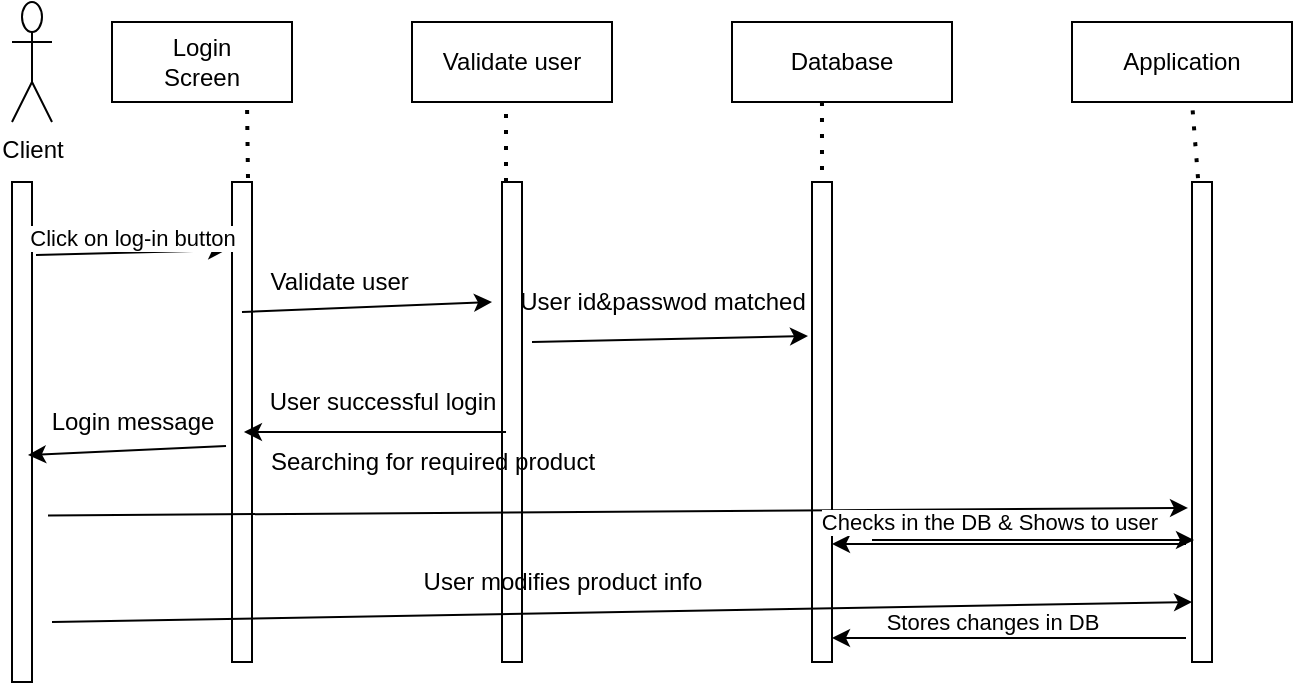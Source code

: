 <mxfile version="14.4.4" type="device"><diagram id="vpcxyDM5hsSJ2mDVrNEy" name="Page-1"><mxGraphModel dx="1718" dy="482" grid="1" gridSize="10" guides="1" tooltips="1" connect="1" arrows="1" fold="1" page="1" pageScale="1" pageWidth="850" pageHeight="1100" math="0" shadow="0"><root><mxCell id="0"/><mxCell id="1" parent="0"/><mxCell id="G1lzK03-ovbxPJNTgX-C-1" value="Client" style="shape=umlActor;verticalLabelPosition=bottom;verticalAlign=top;html=1;outlineConnect=0;" parent="1" vertex="1"><mxGeometry x="-760" y="190" width="20" height="60" as="geometry"/></mxCell><mxCell id="G1lzK03-ovbxPJNTgX-C-2" value="" style="html=1;points=[];perimeter=orthogonalPerimeter;" parent="1" vertex="1"><mxGeometry x="-760" y="280" width="10" height="250" as="geometry"/></mxCell><mxCell id="G1lzK03-ovbxPJNTgX-C-3" value="Login&lt;br&gt;Screen" style="rounded=0;whiteSpace=wrap;html=1;" parent="1" vertex="1"><mxGeometry x="-710" y="200" width="90" height="40" as="geometry"/></mxCell><mxCell id="G1lzK03-ovbxPJNTgX-C-4" value="Validate user" style="rounded=0;whiteSpace=wrap;html=1;" parent="1" vertex="1"><mxGeometry x="-560" y="200" width="100" height="40" as="geometry"/></mxCell><mxCell id="G1lzK03-ovbxPJNTgX-C-5" value="Database" style="rounded=0;whiteSpace=wrap;html=1;" parent="1" vertex="1"><mxGeometry x="-400" y="200" width="110" height="40" as="geometry"/></mxCell><mxCell id="G1lzK03-ovbxPJNTgX-C-6" value="" style="html=1;points=[];perimeter=orthogonalPerimeter;" parent="1" vertex="1"><mxGeometry x="-650" y="280" width="10" height="240" as="geometry"/></mxCell><mxCell id="G1lzK03-ovbxPJNTgX-C-7" value="" style="html=1;points=[];perimeter=orthogonalPerimeter;" parent="1" vertex="1"><mxGeometry x="-515" y="280" width="10" height="240" as="geometry"/></mxCell><mxCell id="G1lzK03-ovbxPJNTgX-C-8" value="" style="html=1;points=[];perimeter=orthogonalPerimeter;" parent="1" vertex="1"><mxGeometry x="-360" y="280" width="10" height="240" as="geometry"/></mxCell><mxCell id="G1lzK03-ovbxPJNTgX-C-11" value="Application" style="rounded=0;whiteSpace=wrap;html=1;" parent="1" vertex="1"><mxGeometry x="-230" y="200" width="110" height="40" as="geometry"/></mxCell><mxCell id="JNNaygJgigCiADPIJVBi-2" value="" style="endArrow=classic;html=1;entryX=-0.3;entryY=0.142;entryDx=0;entryDy=0;entryPerimeter=0;exitX=1.2;exitY=0.146;exitDx=0;exitDy=0;exitPerimeter=0;" edge="1" parent="1" source="G1lzK03-ovbxPJNTgX-C-2" target="G1lzK03-ovbxPJNTgX-C-6"><mxGeometry width="50" height="50" relative="1" as="geometry"><mxPoint x="-750" y="350" as="sourcePoint"/><mxPoint x="-700" y="300" as="targetPoint"/></mxGeometry></mxCell><mxCell id="JNNaygJgigCiADPIJVBi-3" value="Click on log-in button" style="edgeLabel;html=1;align=center;verticalAlign=middle;resizable=0;points=[];" vertex="1" connectable="0" parent="JNNaygJgigCiADPIJVBi-2"><mxGeometry x="-0.619" y="8" relative="1" as="geometry"><mxPoint x="30.08" as="offset"/></mxGeometry></mxCell><mxCell id="JNNaygJgigCiADPIJVBi-4" value="" style="endArrow=classic;html=1;exitX=0.5;exitY=0.271;exitDx=0;exitDy=0;exitPerimeter=0;" edge="1" parent="1" source="G1lzK03-ovbxPJNTgX-C-6"><mxGeometry width="50" height="50" relative="1" as="geometry"><mxPoint x="-620" y="350" as="sourcePoint"/><mxPoint x="-520" y="340" as="targetPoint"/></mxGeometry></mxCell><mxCell id="JNNaygJgigCiADPIJVBi-5" value="Validate user&amp;nbsp;" style="text;html=1;align=center;verticalAlign=middle;resizable=0;points=[];autosize=1;" vertex="1" parent="1"><mxGeometry x="-640" y="320" width="90" height="20" as="geometry"/></mxCell><mxCell id="JNNaygJgigCiADPIJVBi-6" value="" style="endArrow=classic;html=1;entryX=-0.2;entryY=0.321;entryDx=0;entryDy=0;entryPerimeter=0;" edge="1" parent="1" target="G1lzK03-ovbxPJNTgX-C-8"><mxGeometry width="50" height="50" relative="1" as="geometry"><mxPoint x="-500" y="360" as="sourcePoint"/><mxPoint x="-350" y="320" as="targetPoint"/></mxGeometry></mxCell><mxCell id="JNNaygJgigCiADPIJVBi-7" value="User id&amp;amp;passwod matched" style="text;html=1;align=center;verticalAlign=middle;resizable=0;points=[];autosize=1;" vertex="1" parent="1"><mxGeometry x="-515" y="330" width="160" height="20" as="geometry"/></mxCell><mxCell id="JNNaygJgigCiADPIJVBi-10" value="" style="endArrow=classic;html=1;entryX=1;entryY=0.496;entryDx=0;entryDy=0;entryPerimeter=0;" edge="1" parent="1" source="JNNaygJgigCiADPIJVBi-11" target="G1lzK03-ovbxPJNTgX-C-6"><mxGeometry width="50" height="50" relative="1" as="geometry"><mxPoint x="-520" y="400" as="sourcePoint"/><mxPoint x="-350" y="320" as="targetPoint"/></mxGeometry></mxCell><mxCell id="JNNaygJgigCiADPIJVBi-11" value="User successful login" style="text;html=1;align=center;verticalAlign=middle;resizable=0;points=[];autosize=1;" vertex="1" parent="1"><mxGeometry x="-640" y="380" width="130" height="20" as="geometry"/></mxCell><mxCell id="JNNaygJgigCiADPIJVBi-12" value="" style="endArrow=classic;html=1;entryX=-0.031;entryY=1.25;entryDx=0;entryDy=0;entryPerimeter=0;exitX=0.977;exitY=1.25;exitDx=0;exitDy=0;exitPerimeter=0;" edge="1" parent="1" source="JNNaygJgigCiADPIJVBi-11" target="JNNaygJgigCiADPIJVBi-11"><mxGeometry width="50" height="50" relative="1" as="geometry"><mxPoint x="-560" y="450" as="sourcePoint"/><mxPoint x="-640" y="399.04" as="targetPoint"/></mxGeometry></mxCell><mxCell id="JNNaygJgigCiADPIJVBi-13" value="" style="endArrow=classic;html=1;exitX=-0.3;exitY=0.55;exitDx=0;exitDy=0;exitPerimeter=0;entryX=0.8;entryY=0.546;entryDx=0;entryDy=0;entryPerimeter=0;" edge="1" parent="1" source="G1lzK03-ovbxPJNTgX-C-6" target="G1lzK03-ovbxPJNTgX-C-2"><mxGeometry width="50" height="50" relative="1" as="geometry"><mxPoint x="-400" y="370" as="sourcePoint"/><mxPoint x="-350" y="320" as="targetPoint"/></mxGeometry></mxCell><mxCell id="JNNaygJgigCiADPIJVBi-14" value="Login message" style="text;html=1;align=center;verticalAlign=middle;resizable=0;points=[];autosize=1;" vertex="1" parent="1"><mxGeometry x="-750" y="390" width="100" height="20" as="geometry"/></mxCell><mxCell id="JNNaygJgigCiADPIJVBi-15" value="" style="html=1;points=[];perimeter=orthogonalPerimeter;" vertex="1" parent="1"><mxGeometry x="-170" y="280" width="10" height="240" as="geometry"/></mxCell><mxCell id="JNNaygJgigCiADPIJVBi-16" value="" style="endArrow=classic;html=1;exitX=1.8;exitY=0.667;exitDx=0;exitDy=0;exitPerimeter=0;entryX=-0.2;entryY=0.679;entryDx=0;entryDy=0;entryPerimeter=0;" edge="1" parent="1" source="G1lzK03-ovbxPJNTgX-C-2" target="JNNaygJgigCiADPIJVBi-15"><mxGeometry width="50" height="50" relative="1" as="geometry"><mxPoint x="-400" y="500" as="sourcePoint"/><mxPoint x="-350" y="450" as="targetPoint"/></mxGeometry></mxCell><mxCell id="JNNaygJgigCiADPIJVBi-17" value="Searching for required product" style="text;html=1;align=center;verticalAlign=middle;resizable=0;points=[];autosize=1;" vertex="1" parent="1"><mxGeometry x="-640" y="410" width="180" height="20" as="geometry"/></mxCell><mxCell id="JNNaygJgigCiADPIJVBi-19" value="" style="endArrow=classic;html=1;exitX=-0.3;exitY=0.754;exitDx=0;exitDy=0;exitPerimeter=0;" edge="1" parent="1" source="JNNaygJgigCiADPIJVBi-15"><mxGeometry width="50" height="50" relative="1" as="geometry"><mxPoint x="-190" y="470" as="sourcePoint"/><mxPoint x="-350" y="461" as="targetPoint"/></mxGeometry></mxCell><mxCell id="JNNaygJgigCiADPIJVBi-20" value="Checks in the DB &amp;amp; Shows to user&amp;nbsp;" style="edgeLabel;html=1;align=center;verticalAlign=middle;resizable=0;points=[];" vertex="1" connectable="0" parent="JNNaygJgigCiADPIJVBi-19"><mxGeometry x="0.582" y="-8" relative="1" as="geometry"><mxPoint x="43" y="-2.99" as="offset"/></mxGeometry></mxCell><mxCell id="JNNaygJgigCiADPIJVBi-22" value="" style="endArrow=classic;html=1;entryX=0.1;entryY=0.746;entryDx=0;entryDy=0;entryPerimeter=0;" edge="1" parent="1" target="JNNaygJgigCiADPIJVBi-15"><mxGeometry width="50" height="50" relative="1" as="geometry"><mxPoint x="-330" y="459" as="sourcePoint"/><mxPoint x="-350" y="450" as="targetPoint"/></mxGeometry></mxCell><mxCell id="JNNaygJgigCiADPIJVBi-23" value="" style="endArrow=classic;html=1;" edge="1" parent="1"><mxGeometry width="50" height="50" relative="1" as="geometry"><mxPoint x="-740" y="500" as="sourcePoint"/><mxPoint x="-170" y="490" as="targetPoint"/></mxGeometry></mxCell><mxCell id="JNNaygJgigCiADPIJVBi-24" value="User modifies product info" style="text;html=1;align=center;verticalAlign=middle;resizable=0;points=[];autosize=1;" vertex="1" parent="1"><mxGeometry x="-560" y="470" width="150" height="20" as="geometry"/></mxCell><mxCell id="JNNaygJgigCiADPIJVBi-26" value="" style="endArrow=classic;html=1;exitX=-0.3;exitY=0.95;exitDx=0;exitDy=0;exitPerimeter=0;entryX=1;entryY=0.95;entryDx=0;entryDy=0;entryPerimeter=0;" edge="1" parent="1" source="JNNaygJgigCiADPIJVBi-15" target="G1lzK03-ovbxPJNTgX-C-8"><mxGeometry width="50" height="50" relative="1" as="geometry"><mxPoint x="-400" y="500" as="sourcePoint"/><mxPoint x="-350" y="450" as="targetPoint"/></mxGeometry></mxCell><mxCell id="JNNaygJgigCiADPIJVBi-27" value="Stores changes in DB" style="edgeLabel;html=1;align=center;verticalAlign=middle;resizable=0;points=[];" vertex="1" connectable="0" parent="JNNaygJgigCiADPIJVBi-26"><mxGeometry x="0.424" y="-7" relative="1" as="geometry"><mxPoint x="29" y="-1" as="offset"/></mxGeometry></mxCell><mxCell id="JNNaygJgigCiADPIJVBi-28" value="" style="endArrow=none;dashed=1;html=1;dashPattern=1 3;strokeWidth=2;exitX=0.409;exitY=1;exitDx=0;exitDy=0;exitPerimeter=0;" edge="1" parent="1" source="G1lzK03-ovbxPJNTgX-C-5"><mxGeometry width="50" height="50" relative="1" as="geometry"><mxPoint x="-400" y="410" as="sourcePoint"/><mxPoint x="-355" y="280" as="targetPoint"/></mxGeometry></mxCell><mxCell id="JNNaygJgigCiADPIJVBi-29" value="" style="endArrow=none;dashed=1;html=1;dashPattern=1 3;strokeWidth=2;exitX=0.3;exitY=-0.008;exitDx=0;exitDy=0;exitPerimeter=0;" edge="1" parent="1" source="JNNaygJgigCiADPIJVBi-15"><mxGeometry width="50" height="50" relative="1" as="geometry"><mxPoint x="-160" y="270" as="sourcePoint"/><mxPoint x="-170" y="240" as="targetPoint"/></mxGeometry></mxCell><mxCell id="JNNaygJgigCiADPIJVBi-30" value="" style="endArrow=none;dashed=1;html=1;dashPattern=1 3;strokeWidth=2;" edge="1" parent="1"><mxGeometry width="50" height="50" relative="1" as="geometry"><mxPoint x="-513" y="280" as="sourcePoint"/><mxPoint x="-513" y="244" as="targetPoint"/></mxGeometry></mxCell><mxCell id="JNNaygJgigCiADPIJVBi-31" value="" style="endArrow=none;dashed=1;html=1;dashPattern=1 3;strokeWidth=2;entryX=0.75;entryY=1;entryDx=0;entryDy=0;" edge="1" parent="1" target="G1lzK03-ovbxPJNTgX-C-3"><mxGeometry width="50" height="50" relative="1" as="geometry"><mxPoint x="-642" y="278" as="sourcePoint"/><mxPoint x="-610" y="278" as="targetPoint"/></mxGeometry></mxCell></root></mxGraphModel></diagram></mxfile>
